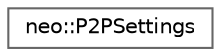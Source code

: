 digraph "Graphical Class Hierarchy"
{
 // LATEX_PDF_SIZE
  bgcolor="transparent";
  edge [fontname=Helvetica,fontsize=10,labelfontname=Helvetica,labelfontsize=10];
  node [fontname=Helvetica,fontsize=10,shape=box,height=0.2,width=0.4];
  rankdir="LR";
  Node0 [id="Node000000",label="neo::P2PSettings",height=0.2,width=0.4,color="grey40", fillcolor="white", style="filled",URL="$structneo_1_1_p2_p_settings.html",tooltip="P2P network configuration settings."];
}
